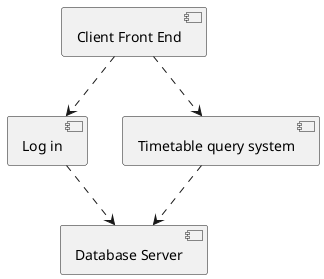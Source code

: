 @startuml 

[Client Front End] as User
[Log in] as Li
[Timetable query system] as System
[Database Server] as DataBase

User ..> System
User ..> Li
Li ..> DataBase
System ..> DataBase

@enduml